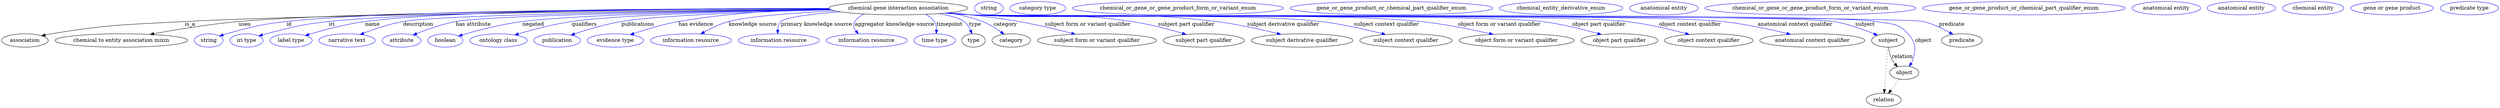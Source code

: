 digraph {
	graph [bb="0,0,6676.4,283"];
	node [label="\N"];
	"chemical gene interaction association"	[height=0.5,
		label="chemical gene interaction association",
		pos="2397.4,265",
		width=5.1454];
	association	[height=0.5,
		pos="62.394,178",
		width=1.7332];
	"chemical gene interaction association" -> association	[label=is_a,
		lp="504.39,221.5",
		pos="e,107.14,190.58 2214.1,262.37 1803.9,258.44 821.85,247.38 490.39,229 331.74,220.2 291.21,221.65 134.39,196 128.71,195.07 122.81,\
193.94 116.94,192.72"];
	"chemical to entity association mixin"	[height=0.5,
		pos="320.39,178",
		width=4.9287];
	"chemical gene interaction association" -> "chemical to entity association mixin"	[label=uses,
		lp="650.89,221.5",
		pos="e,397.13,194.26 2212.7,263.56 1824.7,262.12 936.08,255.88 634.39,229 557.02,222.1 469.83,207.68 407,196.09"];
	id	[color=blue,
		height=0.5,
		label=string,
		pos="554.39,178",
		width=1.0652];
	"chemical gene interaction association" -> id	[color=blue,
		label=id,
		lp="769.39,221.5",
		pos="e,583.38,189.98 2212.1,264.28 1845.2,264.12 1038,260.11 762.39,229 690.24,220.86 672.34,215.5 602.39,196 599.29,195.13 596.09,194.17 \
592.89,193.15",
		style=solid];
	iri	[color=blue,
		height=0.5,
		label="iri type",
		pos="655.39,178",
		width=1.2277];
	"chemical gene interaction association" -> iri	[color=blue,
		label=iri,
		lp="883.39,221.5",
		pos="e,688.3,190.2 2212.3,263.73 1865.3,262.55 1128.9,256.76 875.39,229 800.19,220.77 781.65,214.92 708.39,196 705.02,195.13 701.54,194.16 \
698.06,193.15",
		style=solid];
	name	[color=blue,
		height=0.5,
		label="label type",
		pos="774.39,178",
		width=1.5707];
	"chemical gene interaction association" -> name	[color=blue,
		label=name,
		lp="991.39,221.5",
		pos="e,812.39,191.37 2212,264.56 1882,264.71 1205.3,260.93 971.39,229 919.5,221.92 861.56,206.24 822.03,194.32",
		style=solid];
	description	[color=blue,
		height=0.5,
		label="narrative text",
		pos="924.39,178",
		width=2.0943];
	"chemical gene interaction association" -> description	[color=blue,
		label=description,
		lp="1113.9,221.5",
		pos="e,959.44,194.07 2214.2,262.17 1877,258.37 1182.4,248.29 1073.4,229 1037.3,222.62 998.07,209.17 968.92,197.82",
		style=solid];
	"has attribute"	[color=blue,
		height=0.5,
		label=attribute,
		pos="1069.4,178",
		width=1.4443];
	"chemical gene interaction association" -> "has attribute"	[color=blue,
		label="has attribute",
		lp="1261.4,221.5",
		pos="e,1100.1,192.62 2215.1,261.63 1907.6,257.19 1309.8,246.44 1214.4,229 1177.8,222.31 1138,208.03 1109.3,196.44",
		style=solid];
	negated	[color=blue,
		height=0.5,
		label=boolean,
		pos="1186.4,178",
		width=1.2999];
	"chemical gene interaction association" -> negated	[color=blue,
		label=negated,
		lp="1420.4,221.5",
		pos="e,1221.5,190.15 2215.3,261.63 1969.7,257.75 1545.3,248.45 1391.4,229 1335.3,221.92 1272.4,205.21 1231.2,193.05",
		style=solid];
	qualifiers	[color=blue,
		height=0.5,
		label="ontology class",
		pos="1327.4,178",
		width=2.1304];
	"chemical gene interaction association" -> qualifiers	[color=blue,
		label=qualifiers,
		lp="1556.9,221.5",
		pos="e,1370.8,192.88 2216.2,261.21 2000.2,257.11 1652.2,247.79 1523.4,229 1474.2,221.82 1419.5,207.3 1380.4,195.75",
		style=solid];
	publications	[color=blue,
		height=0.5,
		label=publication,
		pos="1484.4,178",
		width=1.7332];
	"chemical gene interaction association" -> publications	[color=blue,
		label=publications,
		lp="1700.4,221.5",
		pos="e,1521.4,192.51 2218.2,260.38 2034.1,255.79 1760.3,246.31 1656.4,229 1613.1,221.79 1565.3,207.34 1531.1,195.82",
		style=solid];
	"has evidence"	[color=blue,
		height=0.5,
		label="evidence type",
		pos="1640.4,178",
		width=2.0943];
	"chemical gene interaction association" -> "has evidence"	[color=blue,
		label="has evidence",
		lp="1855.9,221.5",
		pos="e,1679.7,193.42 2212.4,263.77 2096,260.97 1943,252.42 1809.4,229 1768.1,221.76 1722.6,207.96 1689.2,196.68",
		style=solid];
	"knowledge source"	[color=blue,
		height=0.5,
		label="information resource",
		pos="1842.4,178",
		width=3.015];
	"chemical gene interaction association" -> "knowledge source"	[color=blue,
		label="knowledge source",
		lp="2007.9,221.5",
		pos="e,1868.7,195.53 2228.1,257.65 2122,252.37 1995.6,243.36 1943.4,229 1920.4,222.67 1896.3,211.01 1877.5,200.55",
		style=solid];
	"primary knowledge source"	[color=blue,
		height=0.5,
		label="information resource",
		pos="2077.4,178",
		width=3.015];
	"chemical gene interaction association" -> "primary knowledge source"	[color=blue,
		label="primary knowledge source",
		lp="2178.4,221.5",
		pos="e,2074.5,196.14 2241.8,255.16 2168.9,249.49 2095.4,240.92 2083.4,229 2077.5,223.11 2075.1,214.65 2074.5,206.35",
		style=solid];
	"aggregator knowledge source"	[color=blue,
		height=0.5,
		label="information resource",
		pos="2312.4,178",
		width=3.015];
	"chemical gene interaction association" -> "aggregator knowledge source"	[color=blue,
		label="aggregator knowledge source",
		lp="2386.9,221.5",
		pos="e,2290.5,196.06 2304.9,249.3 2295.4,244.28 2286.9,237.67 2280.4,229 2274.4,220.98 2277.6,211.86 2283.8,203.63",
		style=solid];
	timepoint	[color=blue,
		height=0.5,
		label="time type",
		pos="2494.4,178",
		width=1.5346];
	"chemical gene interaction association" -> timepoint	[color=blue,
		label=timepoint,
		lp="2534.4,221.5",
		pos="e,2498.6,196.27 2470.6,248.35 2479.5,243.52 2487.5,237.23 2493.4,229 2498,222.52 2499.5,214.26 2499.4,206.32",
		style=solid];
	type	[height=0.5,
		pos="2598.4,178",
		width=0.86659];
	"chemical gene interaction association" -> type	[color=blue,
		label=type,
		lp="2602.4,221.5",
		pos="e,2594.1,195.9 2505.6,250.36 2534.9,244.96 2561.8,237.88 2573.4,229 2581.1,223.1 2586.6,214.15 2590.5,205.45",
		style=solid];
	category	[height=0.5,
		pos="2699.4,178",
		width=1.4263];
	"chemical gene interaction association" -> category	[color=blue,
		label=category,
		lp="2683.9,221.5",
		pos="e,2680.1,194.87 2531.6,252.59 2562.1,247.41 2593.9,239.9 2622.4,229 2640,222.26 2657.8,211.06 2671.9,200.96",
		style=solid];
	"subject form or variant qualifier"	[height=0.5,
		pos="2928.4,178",
		width=4.4232];
	"chemical gene interaction association" -> "subject form or variant qualifier"	[color=blue,
		label="subject form or variant qualifier",
		lp="2903.9,221.5",
		pos="e,2870.7,194.89 2535,252.9 2592.3,247.29 2659.3,239.42 2719.4,229 2767.1,220.73 2820.2,208 2860.9,197.45",
		style=solid];
	"subject part qualifier"	[height=0.5,
		pos="3214.4,178",
		width=3.015];
	"chemical gene interaction association" -> "subject part qualifier"	[color=blue,
		label="subject part qualifier",
		lp="3167.9,221.5",
		pos="e,3167.2,194.29 2525.6,252 2547.8,250.15 2570.8,248.39 2592.4,247 2783.3,234.69 2833.2,257.26 3022.4,229 3068.5,222.11 3119.6,208.52 \
3157.4,197.25",
		style=solid];
	"subject derivative qualifier"	[height=0.5,
		pos="3476.4,178",
		width=3.7733];
	"chemical gene interaction association" -> "subject derivative qualifier"	[color=blue,
		label="subject derivative qualifier",
		lp="3426.9,221.5",
		pos="e,3420,194.42 2524.2,251.84 2546.9,249.98 2570.3,248.26 2592.4,247 2883.1,230.35 2958.3,264.22 3247.4,229 3302.9,222.24 3364.8,208.33 \
3410.2,196.89",
		style=solid];
	"subject context qualifier"	[height=0.5,
		pos="3753.4,178",
		width=3.4303];
	"chemical gene interaction association" -> "subject context qualifier"	[color=blue,
		label="subject context qualifier",
		lp="3702.4,221.5",
		pos="e,3699.1,194.19 2523.2,251.77 2546.2,249.9 2570,248.19 2592.4,247 2799.9,235.97 3321,253.57 3527.4,229 3582.7,222.42 3644.3,208.32 \
3689.2,196.77",
		style=solid];
	"object form or variant qualifier"	[height=0.5,
		pos="4049.4,178",
		width=4.2788];
	"chemical gene interaction association" -> "object form or variant qualifier"	[color=blue,
		label="object form or variant qualifier",
		lp="4003.9,221.5",
		pos="e,3986.7,194.48 2522.7,251.74 2545.8,249.85 2569.8,248.15 2592.4,247 2859,233.4 3527.9,256.69 3793.4,229 3855.9,222.48 3925.8,208.34 \
3976.8,196.76",
		style=solid];
	"object part qualifier"	[height=0.5,
		pos="4324.4,178",
		width=2.8525];
	"chemical gene interaction association" -> "object part qualifier"	[color=blue,
		label="object part qualifier",
		lp="4270.4,221.5",
		pos="e,4276.3,193.96 2522.4,251.7 2545.6,249.81 2569.7,248.12 2592.4,247 2761.8,238.63 3950.1,250.13 4118.4,229 4169.2,222.62 4225.6,\
208.42 4266.5,196.78",
		style=solid];
	"object context qualifier"	[height=0.5,
		pos="4563.4,178",
		width=3.2858];
	"chemical gene interaction association" -> "object context qualifier"	[color=blue,
		label="object context qualifier",
		lp="4513.4,221.5",
		pos="e,4511.5,194.22 2522.4,251.67 2545.6,249.79 2569.7,248.1 2592.4,247 2787,237.53 4152,251.91 4345.4,229 4398.9,222.67 4458.4,208.52 \
4501.7,196.88",
		style=solid];
	"anatomical context qualifier"	[height=0.5,
		pos="4840.4,178",
		width=3.8997];
	"chemical gene interaction association" -> "anatomical context qualifier"	[color=blue,
		label="anatomical context qualifier",
		lp="4794.4,221.5",
		pos="e,4782.2,194.47 2522.1,251.67 2545.5,249.78 2569.7,248.09 2592.4,247 2815.3,236.3 4378.6,252.87 4600.4,229 4659.1,222.69 4724.6,\
208.55 4772.3,196.91",
		style=solid];
	subject	[height=0.5,
		pos="5043.4,178",
		width=1.2277];
	"chemical gene interaction association" -> subject	[color=blue,
		label=subject,
		lp="4981.4,221.5",
		pos="e,5015,191.9 2521.9,251.67 2545.3,249.77 2569.6,248.08 2592.4,247 2720.4,240.93 4772.1,250.67 4898.4,229 4936,222.55 4976.9,207.65 \
5005.7,195.79",
		style=solid];
	object	[height=0.5,
		pos="5086.4,91",
		width=1.0832];
	"chemical gene interaction association" -> object	[color=blue,
		label=object,
		lp="5137.4,178",
		pos="e,5099.8,108.09 2521.9,251.66 2545.3,249.76 2569.6,248.08 2592.4,247 2726.6,240.66 4879.4,254.23 5011.4,229 5051.2,221.39 5069.7,\
226.51 5096.4,196 5116.9,172.51 5118.3,156.9 5109.4,127 5108.4,123.55 5106.9,120.13 5105.1,116.85",
		style=solid];
	predicate	[height=0.5,
		pos="5240.4,178",
		width=1.5165];
	"chemical gene interaction association" -> predicate	[color=blue,
		label=predicate,
		lp="5213.4,221.5",
		pos="e,5216.6,194.37 2521.9,251.65 2545.3,249.76 2569.6,248.07 2592.4,247 2663,243.68 5068.6,245.08 5137.4,229 5162.3,223.18 5188.2,210.59 \
5207.8,199.5",
		style=solid];
	association_type	[color=blue,
		height=0.5,
		label=string,
		pos="2639.4,265",
		width=1.0652];
	association_category	[color=blue,
		height=0.5,
		label="category type",
		pos="2770.4,265",
		width=2.0762];
	"chemical gene interaction association_subject form or variant qualifier"	[color=blue,
		height=0.5,
		label=chemical_or_gene_or_gene_product_form_or_variant_enum,
		pos="3145.4,265",
		width=7.8354];
	"chemical gene interaction association_subject part qualifier"	[color=blue,
		height=0.5,
		label=gene_or_gene_product_or_chemical_part_qualifier_enum,
		pos="3716.4,265",
		width=7.5285];
	"chemical gene interaction association_subject derivative qualifier"	[color=blue,
		height=0.5,
		label=chemical_entity_derivative_enum,
		pos="4170.4,265",
		width=4.5857];
	"chemical gene interaction association_subject context qualifier"	[color=blue,
		height=0.5,
		label="anatomical entity",
		pos="4445.4,265",
		width=2.5456];
	"chemical gene interaction association_object form or variant qualifier"	[color=blue,
		height=0.5,
		label=chemical_or_gene_or_gene_product_form_or_variant_enum,
		pos="4837.4,265",
		width=7.8354];
	"chemical gene interaction association_object part qualifier"	[color=blue,
		height=0.5,
		label=gene_or_gene_product_or_chemical_part_qualifier_enum,
		pos="5408.4,265",
		width=7.5285];
	"chemical gene interaction association_object context qualifier"	[color=blue,
		height=0.5,
		label="anatomical entity",
		pos="5789.4,265",
		width=2.5456];
	"chemical gene interaction association_anatomical context qualifier"	[color=blue,
		height=0.5,
		label="anatomical entity",
		pos="5990.4,265",
		width=2.5456];
	subject -> object	[label=relation,
		lp="5081.4,134.5",
		pos="e,5068.5,107.23 5044.5,159.55 5045.7,149.57 5048.2,137.07 5053.4,127 5055.6,122.68 5058.5,118.52 5061.7,114.66"];
	relation	[height=0.5,
		pos="5031.4,18",
		width=1.2999];
	subject -> relation	[pos="e,5032.7,36.188 5042.1,159.79 5040,132.48 5036,78.994 5033.5,46.38",
		style=dotted];
	"chemical gene interaction association_subject"	[color=blue,
		height=0.5,
		label="chemical entity",
		pos="6182.4,265",
		width=2.2748];
	object -> relation	[pos="e,5044.2,35.54 5073.9,73.889 5067,64.939 5058.2,53.617 5050.4,43.584",
		style=dotted];
	"chemical gene interaction association_object"	[color=blue,
		height=0.5,
		label="gene or gene product",
		pos="6392.4,265",
		width=3.0692];
	"chemical gene interaction association_predicate"	[color=blue,
		height=0.5,
		label="predicate type",
		pos="6598.4,265",
		width=2.1665];
}
